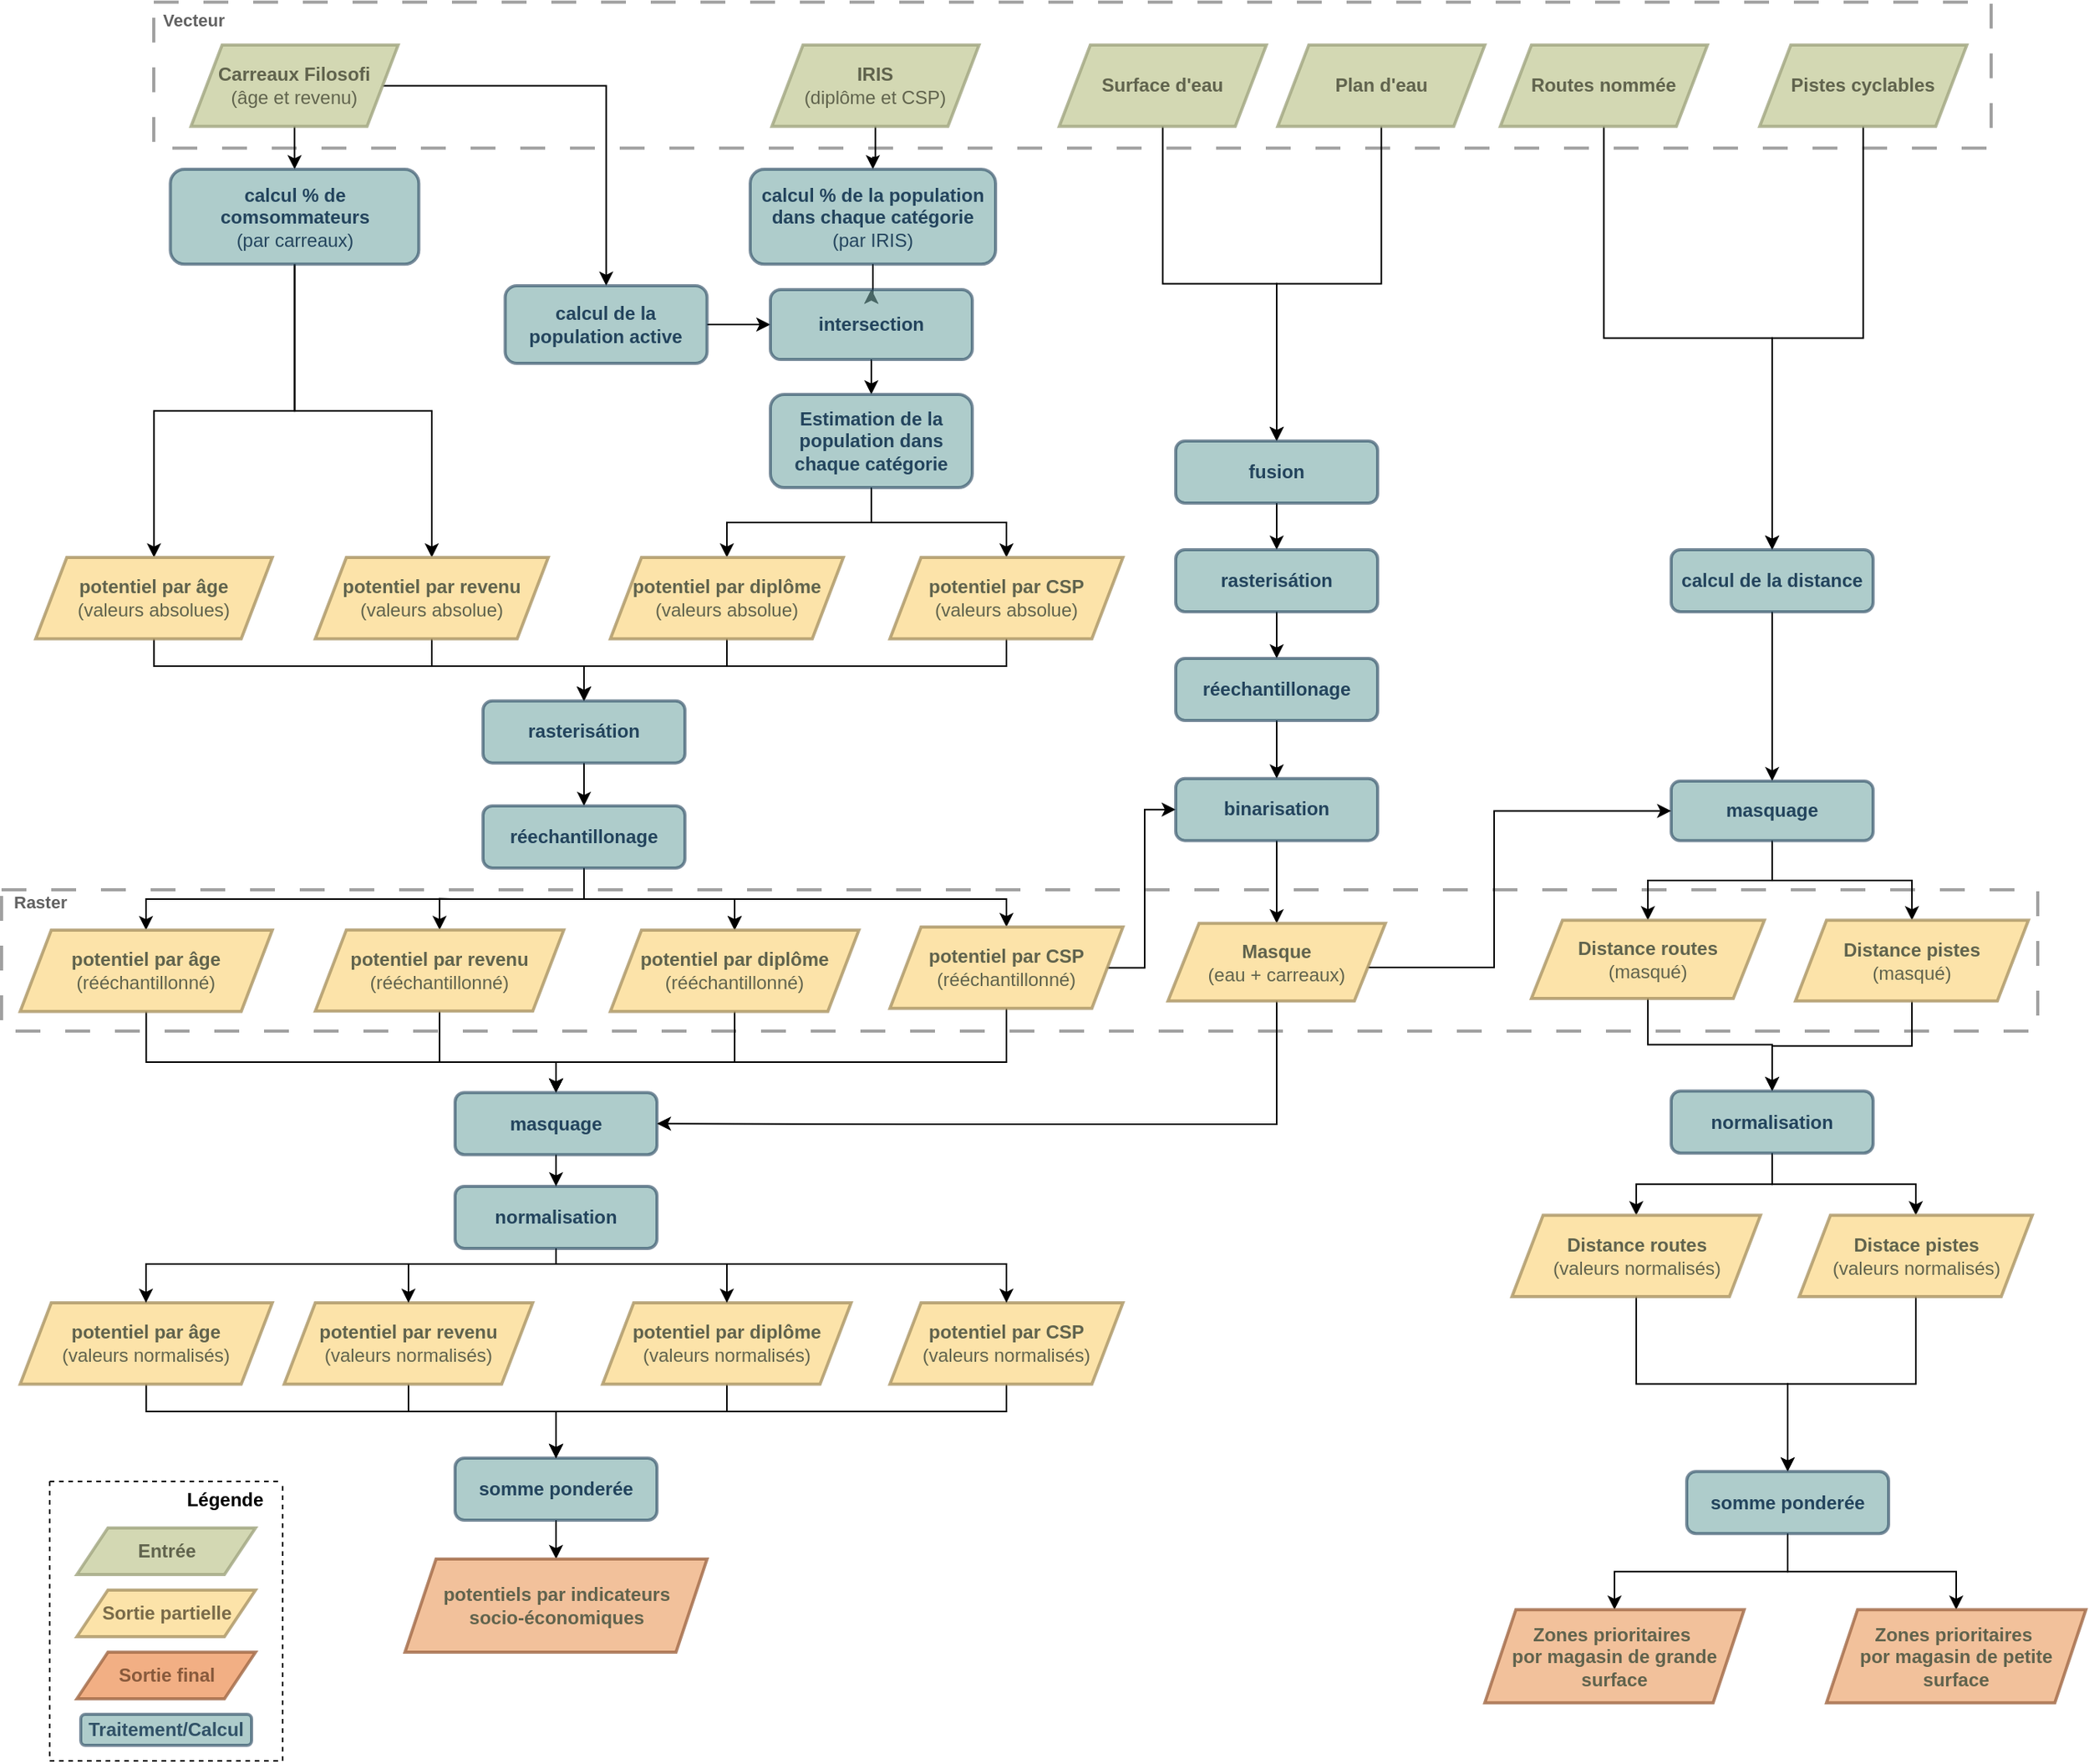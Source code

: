 <mxfile version="24.8.4" pages="2">
  <diagram id="Lqz-encdxkdPpelMhcoQ" name="Portrait">
    <mxGraphModel grid="1" page="1" gridSize="10" guides="1" tooltips="1" connect="1" arrows="1" fold="1" pageScale="1" pageWidth="827" pageHeight="1169" background="none" math="0" shadow="0">
      <root>
        <mxCell id="0" />
        <mxCell id="1" parent="0" />
        <mxCell id="62ezGMbZ67tLi8lYMwp1-10" value="" style="rounded=0;whiteSpace=wrap;html=1;dashed=1;dashPattern=8 8;strokeColor=#A1A1A1;fillColor=none;gradientColor=none;strokeWidth=2;" vertex="1" parent="1">
          <mxGeometry x="-81" y="579" width="1311" height="91" as="geometry" />
        </mxCell>
        <mxCell id="dWf8KcKWY-K223I7JnNd-1" value="" style="rounded=0;whiteSpace=wrap;html=1;dashed=1;dashPattern=8 8;strokeColor=#A1A1A1;fillColor=none;gradientColor=none;strokeWidth=2;" vertex="1" parent="1">
          <mxGeometry x="17" y="7.38" width="1183" height="94" as="geometry" />
        </mxCell>
        <mxCell id="LCi_IsftKriuo7XqV42Z-1" style="edgeStyle=orthogonalEdgeStyle;rounded=0;orthogonalLoop=1;jettySize=auto;html=1;" edge="1" parent="1" source="LCi_IsftKriuo7XqV42Z-3" target="LCi_IsftKriuo7XqV42Z-8">
          <mxGeometry relative="1" as="geometry" />
        </mxCell>
        <mxCell id="LCi_IsftKriuo7XqV42Z-20" style="edgeStyle=orthogonalEdgeStyle;rounded=0;orthogonalLoop=1;jettySize=auto;html=1;" edge="1" parent="1" source="LCi_IsftKriuo7XqV42Z-3" target="LCi_IsftKriuo7XqV42Z-12">
          <mxGeometry relative="1" as="geometry" />
        </mxCell>
        <mxCell id="LCi_IsftKriuo7XqV42Z-3" value="&lt;font color=&quot;#60634d&quot;&gt;Carreaux Filosofi&lt;/font&gt;&lt;div&gt;&lt;font color=&quot;#60634d&quot;&gt;&lt;span style=&quot;font-weight: normal;&quot;&gt;(âge et revenu)&lt;/span&gt;&lt;/font&gt;&lt;/div&gt;" style="shape=parallelogram;perimeter=parallelogramPerimeter;whiteSpace=wrap;html=1;fixedSize=1;fillColor=#C8CFA0;strokeColor=#A0A680;strokeWidth=2;fontStyle=1;fontColor=#99CCFF;align=center;verticalAlign=middle;fontFamily=Helvetica;fontSize=12;opacity=80;" vertex="1" parent="1">
          <mxGeometry x="41" y="35" width="133.333" height="52.364" as="geometry" />
        </mxCell>
        <mxCell id="LCi_IsftKriuo7XqV42Z-4" style="edgeStyle=orthogonalEdgeStyle;rounded=0;orthogonalLoop=1;jettySize=auto;html=1;" edge="1" parent="1" source="LCi_IsftKriuo7XqV42Z-5" target="LCi_IsftKriuo7XqV42Z-10">
          <mxGeometry relative="1" as="geometry" />
        </mxCell>
        <mxCell id="LCi_IsftKriuo7XqV42Z-5" value="&lt;font color=&quot;#60634d&quot;&gt;IRIS&lt;/font&gt;&lt;div&gt;&lt;font style=&quot;font-weight: normal;&quot; color=&quot;#60634d&quot;&gt;(diplôme et CSP)&lt;/font&gt;&lt;/div&gt;" style="shape=parallelogram;perimeter=parallelogramPerimeter;whiteSpace=wrap;html=1;fixedSize=1;fillColor=#C8CFA0;strokeColor=#A0A680;strokeWidth=2;fontStyle=1;fontColor=#99CCFF;align=center;verticalAlign=middle;fontFamily=Helvetica;fontSize=12;opacity=80;" vertex="1" parent="1">
          <mxGeometry x="415" y="35.0" width="133.333" height="52.364" as="geometry" />
        </mxCell>
        <mxCell id="LCi_IsftKriuo7XqV42Z-6" style="edgeStyle=orthogonalEdgeStyle;rounded=0;orthogonalLoop=1;jettySize=auto;html=1;" edge="1" parent="1" source="LCi_IsftKriuo7XqV42Z-8" target="LCi_IsftKriuo7XqV42Z-13">
          <mxGeometry relative="1" as="geometry" />
        </mxCell>
        <mxCell id="LCi_IsftKriuo7XqV42Z-7" style="edgeStyle=orthogonalEdgeStyle;rounded=0;orthogonalLoop=1;jettySize=auto;html=1;" edge="1" parent="1" source="LCi_IsftKriuo7XqV42Z-8" target="LCi_IsftKriuo7XqV42Z-14">
          <mxGeometry relative="1" as="geometry" />
        </mxCell>
        <mxCell id="LCi_IsftKriuo7XqV42Z-8" value="&lt;font color=&quot;#23445d&quot;&gt;calcul % de comsommateurs&lt;/font&gt;&lt;div&gt;&lt;font style=&quot;font-weight: normal;&quot; color=&quot;#23445d&quot;&gt;(par carreaux)&lt;/font&gt;&lt;/div&gt;" style="rounded=1;whiteSpace=wrap;html=1;fillColor=#78ABA8;strokeColor=#23445d;strokeWidth=2;fontStyle=1;fontColor=default;align=center;verticalAlign=middle;fontFamily=Helvetica;fontSize=12;opacity=60;" vertex="1" parent="1">
          <mxGeometry x="27.67" y="115" width="160" height="61.18" as="geometry" />
        </mxCell>
        <mxCell id="LCi_IsftKriuo7XqV42Z-9" style="edgeStyle=orthogonalEdgeStyle;rounded=0;orthogonalLoop=1;jettySize=auto;html=1;" edge="1" parent="1" source="LCi_IsftKriuo7XqV42Z-10" target="LCi_IsftKriuo7XqV42Z-16">
          <mxGeometry relative="1" as="geometry" />
        </mxCell>
        <mxCell id="LCi_IsftKriuo7XqV42Z-11" style="edgeStyle=orthogonalEdgeStyle;rounded=0;orthogonalLoop=1;jettySize=auto;html=1;" edge="1" parent="1" source="LCi_IsftKriuo7XqV42Z-10" target="LCi_IsftKriuo7XqV42Z-16">
          <mxGeometry relative="1" as="geometry" />
        </mxCell>
        <mxCell id="LCi_IsftKriuo7XqV42Z-23" style="edgeStyle=orthogonalEdgeStyle;rounded=0;orthogonalLoop=1;jettySize=auto;html=1;" edge="1" parent="1" source="LCi_IsftKriuo7XqV42Z-12" target="LCi_IsftKriuo7XqV42Z-16">
          <mxGeometry relative="1" as="geometry" />
        </mxCell>
        <mxCell id="LCi_IsftKriuo7XqV42Z-12" value="&lt;font color=&quot;#23445d&quot;&gt;calcul de la population active&lt;/font&gt;" style="rounded=1;whiteSpace=wrap;html=1;fillColor=#78ABA8;strokeColor=#23445d;strokeWidth=2;fontStyle=1;fontColor=default;align=center;verticalAlign=middle;fontFamily=Helvetica;fontSize=12;opacity=60;" vertex="1" parent="1">
          <mxGeometry x="243.25" y="190" width="130" height="50" as="geometry" />
        </mxCell>
        <mxCell id="XMqWFx5b0E7qBj2yb8hj-53" style="edgeStyle=orthogonalEdgeStyle;rounded=0;orthogonalLoop=1;jettySize=auto;html=1;entryX=0.5;entryY=0;entryDx=0;entryDy=0;" edge="1" parent="1" source="LCi_IsftKriuo7XqV42Z-13" target="dWf8KcKWY-K223I7JnNd-2">
          <mxGeometry relative="1" as="geometry">
            <Array as="points">
              <mxPoint x="17" y="435" />
              <mxPoint x="294" y="435" />
            </Array>
          </mxGeometry>
        </mxCell>
        <mxCell id="LCi_IsftKriuo7XqV42Z-13" value="&lt;font color=&quot;#60634d&quot;&gt;potentiel par âge&lt;/font&gt;&lt;div&gt;&lt;font color=&quot;#60634d&quot;&gt;&lt;span style=&quot;font-weight: 400;&quot;&gt;(valeurs absolues)&lt;/span&gt;&lt;/font&gt;&lt;/div&gt;" style="shape=parallelogram;perimeter=parallelogramPerimeter;whiteSpace=wrap;html=1;fixedSize=1;fillColor=#FCDC94;strokeColor=#AB9565;strokeWidth=2;fontStyle=1;fontColor=#AB9565;align=center;verticalAlign=middle;fontFamily=Helvetica;fontSize=12;opacity=80;" vertex="1" parent="1">
          <mxGeometry x="-59" y="365.0" width="152.33" height="52.36" as="geometry" />
        </mxCell>
        <mxCell id="XMqWFx5b0E7qBj2yb8hj-54" style="edgeStyle=orthogonalEdgeStyle;rounded=0;orthogonalLoop=1;jettySize=auto;html=1;" edge="1" parent="1" source="LCi_IsftKriuo7XqV42Z-14" target="dWf8KcKWY-K223I7JnNd-2">
          <mxGeometry relative="1" as="geometry">
            <Array as="points">
              <mxPoint x="196" y="435" />
              <mxPoint x="294" y="435" />
            </Array>
          </mxGeometry>
        </mxCell>
        <mxCell id="LCi_IsftKriuo7XqV42Z-14" value="&lt;font color=&quot;#60634d&quot;&gt;potentiel par revenu&lt;/font&gt;&lt;div&gt;&lt;font color=&quot;#60634d&quot;&gt;&lt;span style=&quot;font-weight: 400;&quot;&gt;(valeurs absolue)&lt;/span&gt;&lt;/font&gt;&lt;/div&gt;" style="shape=parallelogram;perimeter=parallelogramPerimeter;whiteSpace=wrap;html=1;fixedSize=1;fillColor=#FCDC94;strokeColor=#AB9565;strokeWidth=2;fontStyle=1;fontColor=#AB9565;align=center;verticalAlign=middle;fontFamily=Helvetica;fontSize=12;opacity=80;" vertex="1" parent="1">
          <mxGeometry x="121" y="365" width="150" height="52.36" as="geometry" />
        </mxCell>
        <mxCell id="LCi_IsftKriuo7XqV42Z-15" style="edgeStyle=orthogonalEdgeStyle;rounded=0;orthogonalLoop=1;jettySize=auto;html=1;" edge="1" parent="1" source="LCi_IsftKriuo7XqV42Z-16" target="LCi_IsftKriuo7XqV42Z-17">
          <mxGeometry relative="1" as="geometry" />
        </mxCell>
        <mxCell id="LCi_IsftKriuo7XqV42Z-16" value="&lt;font color=&quot;#23445d&quot;&gt;intersection&lt;/font&gt;" style="rounded=1;whiteSpace=wrap;html=1;fillColor=#78ABA8;strokeColor=#23445d;strokeWidth=2;fontStyle=1;fontColor=default;align=center;verticalAlign=middle;fontFamily=Helvetica;fontSize=12;opacity=60;" vertex="1" parent="1">
          <mxGeometry x="414" y="192.5" width="130" height="45" as="geometry" />
        </mxCell>
        <mxCell id="LfDkpB5D52cCuy8I3sZ--12" style="edgeStyle=orthogonalEdgeStyle;rounded=0;orthogonalLoop=1;jettySize=auto;html=1;" edge="1" parent="1" source="LCi_IsftKriuo7XqV42Z-17" target="LCi_IsftKriuo7XqV42Z-18">
          <mxGeometry relative="1" as="geometry" />
        </mxCell>
        <mxCell id="LfDkpB5D52cCuy8I3sZ--14" style="edgeStyle=orthogonalEdgeStyle;rounded=0;orthogonalLoop=1;jettySize=auto;html=1;" edge="1" parent="1" source="LCi_IsftKriuo7XqV42Z-17" target="LCi_IsftKriuo7XqV42Z-19">
          <mxGeometry relative="1" as="geometry" />
        </mxCell>
        <mxCell id="LCi_IsftKriuo7XqV42Z-17" value="&lt;font color=&quot;#23445d&quot;&gt;Estimation de la population dans chaque catégorie&lt;/font&gt;" style="rounded=1;whiteSpace=wrap;html=1;fillColor=#78ABA8;strokeColor=#23445d;strokeWidth=2;fontStyle=1;fontColor=default;align=center;verticalAlign=middle;fontFamily=Helvetica;fontSize=12;opacity=60;" vertex="1" parent="1">
          <mxGeometry x="414" y="260" width="130" height="60" as="geometry" />
        </mxCell>
        <mxCell id="XMqWFx5b0E7qBj2yb8hj-55" style="edgeStyle=orthogonalEdgeStyle;rounded=0;orthogonalLoop=1;jettySize=auto;html=1;" edge="1" parent="1" source="LCi_IsftKriuo7XqV42Z-18" target="dWf8KcKWY-K223I7JnNd-2">
          <mxGeometry relative="1" as="geometry">
            <Array as="points">
              <mxPoint x="386" y="435" />
              <mxPoint x="294" y="435" />
            </Array>
          </mxGeometry>
        </mxCell>
        <mxCell id="LCi_IsftKriuo7XqV42Z-18" value="&lt;font color=&quot;#60634d&quot;&gt;potentiel par diplôme&lt;/font&gt;&lt;div&gt;&lt;font color=&quot;#60634d&quot;&gt;&lt;span style=&quot;font-weight: 400;&quot;&gt;(valeurs absolue)&lt;/span&gt;&lt;/font&gt;&lt;/div&gt;" style="shape=parallelogram;perimeter=parallelogramPerimeter;whiteSpace=wrap;html=1;fixedSize=1;fillColor=#FCDC94;strokeColor=#AB9565;strokeWidth=2;fontStyle=1;fontColor=#AB9565;align=center;verticalAlign=middle;fontFamily=Helvetica;fontSize=12;opacity=80;" vertex="1" parent="1">
          <mxGeometry x="311" y="365" width="150" height="52.36" as="geometry" />
        </mxCell>
        <mxCell id="XMqWFx5b0E7qBj2yb8hj-56" style="edgeStyle=orthogonalEdgeStyle;rounded=0;orthogonalLoop=1;jettySize=auto;html=1;" edge="1" parent="1" source="LCi_IsftKriuo7XqV42Z-19" target="dWf8KcKWY-K223I7JnNd-2">
          <mxGeometry relative="1" as="geometry">
            <Array as="points">
              <mxPoint x="566" y="435" />
              <mxPoint x="294" y="435" />
            </Array>
          </mxGeometry>
        </mxCell>
        <mxCell id="LCi_IsftKriuo7XqV42Z-19" value="&lt;font color=&quot;#60634d&quot;&gt;potentiel par CSP&lt;/font&gt;&lt;div&gt;&lt;font color=&quot;#60634d&quot;&gt;&lt;span style=&quot;font-weight: 400;&quot;&gt;(valeurs absolue)&lt;/span&gt;&lt;/font&gt;&lt;/div&gt;" style="shape=parallelogram;perimeter=parallelogramPerimeter;whiteSpace=wrap;html=1;fixedSize=1;fillColor=#FCDC94;strokeColor=#AB9565;strokeWidth=2;fontStyle=1;fontColor=#AB9565;align=center;verticalAlign=middle;fontFamily=Helvetica;fontSize=12;opacity=80;" vertex="1" parent="1">
          <mxGeometry x="491" y="365" width="150" height="52.36" as="geometry" />
        </mxCell>
        <mxCell id="LCi_IsftKriuo7XqV42Z-10" value="&lt;font color=&quot;#23445d&quot;&gt;calcul % de la population dans chaque catégorie&lt;/font&gt;&lt;div&gt;&lt;font style=&quot;font-weight: normal;&quot; color=&quot;#23445d&quot;&gt;(par IRIS)&lt;/font&gt;&lt;/div&gt;" style="rounded=1;whiteSpace=wrap;html=1;fillColor=#78ABA8;strokeColor=#23445d;strokeWidth=2;fontStyle=1;fontColor=default;align=center;verticalAlign=middle;fontFamily=Helvetica;fontSize=12;opacity=60;" vertex="1" parent="1">
          <mxGeometry x="401.0" y="115.0" width="158" height="61.18" as="geometry" />
        </mxCell>
        <mxCell id="XMqWFx5b0E7qBj2yb8hj-57" style="edgeStyle=orthogonalEdgeStyle;rounded=0;orthogonalLoop=1;jettySize=auto;html=1;" edge="1" parent="1" source="dWf8KcKWY-K223I7JnNd-2" target="dWf8KcKWY-K223I7JnNd-4">
          <mxGeometry relative="1" as="geometry" />
        </mxCell>
        <mxCell id="dWf8KcKWY-K223I7JnNd-2" value="&lt;font color=&quot;#23445d&quot;&gt;rasterisátion&lt;/font&gt;" style="rounded=1;whiteSpace=wrap;html=1;fillColor=#78ABA8;strokeColor=#23445d;strokeWidth=2;fontStyle=1;fontColor=default;align=center;verticalAlign=middle;fontFamily=Helvetica;fontSize=12;opacity=60;" vertex="1" parent="1">
          <mxGeometry x="229" y="457.36" width="130" height="40" as="geometry" />
        </mxCell>
        <mxCell id="XMqWFx5b0E7qBj2yb8hj-58" style="edgeStyle=orthogonalEdgeStyle;rounded=0;orthogonalLoop=1;jettySize=auto;html=1;" edge="1" parent="1" source="dWf8KcKWY-K223I7JnNd-4" target="62ezGMbZ67tLi8lYMwp1-3">
          <mxGeometry relative="1" as="geometry" />
        </mxCell>
        <mxCell id="XMqWFx5b0E7qBj2yb8hj-59" style="edgeStyle=orthogonalEdgeStyle;rounded=0;orthogonalLoop=1;jettySize=auto;html=1;" edge="1" parent="1" source="dWf8KcKWY-K223I7JnNd-4" target="62ezGMbZ67tLi8lYMwp1-2">
          <mxGeometry relative="1" as="geometry">
            <Array as="points">
              <mxPoint x="294" y="585" />
              <mxPoint x="12" y="585" />
            </Array>
          </mxGeometry>
        </mxCell>
        <mxCell id="XMqWFx5b0E7qBj2yb8hj-60" style="edgeStyle=orthogonalEdgeStyle;rounded=0;orthogonalLoop=1;jettySize=auto;html=1;" edge="1" parent="1" source="dWf8KcKWY-K223I7JnNd-4" target="62ezGMbZ67tLi8lYMwp1-4">
          <mxGeometry relative="1" as="geometry" />
        </mxCell>
        <mxCell id="XMqWFx5b0E7qBj2yb8hj-61" value="" style="edgeStyle=orthogonalEdgeStyle;rounded=0;orthogonalLoop=1;jettySize=auto;html=1;" edge="1" parent="1" source="dWf8KcKWY-K223I7JnNd-4" target="62ezGMbZ67tLi8lYMwp1-4">
          <mxGeometry relative="1" as="geometry" />
        </mxCell>
        <mxCell id="XMqWFx5b0E7qBj2yb8hj-62" style="edgeStyle=orthogonalEdgeStyle;rounded=0;orthogonalLoop=1;jettySize=auto;html=1;" edge="1" parent="1" source="dWf8KcKWY-K223I7JnNd-4" target="62ezGMbZ67tLi8lYMwp1-5">
          <mxGeometry relative="1" as="geometry">
            <Array as="points">
              <mxPoint x="294" y="585" />
              <mxPoint x="566" y="585" />
            </Array>
          </mxGeometry>
        </mxCell>
        <mxCell id="dWf8KcKWY-K223I7JnNd-4" value="&lt;font color=&quot;#23445d&quot;&gt;réechantillonage&lt;/font&gt;" style="rounded=1;whiteSpace=wrap;html=1;fillColor=#78ABA8;strokeColor=#23445d;strokeWidth=2;fontStyle=1;fontColor=default;align=center;verticalAlign=middle;fontFamily=Helvetica;fontSize=12;opacity=60;" vertex="1" parent="1">
          <mxGeometry x="229" y="525" width="130" height="40" as="geometry" />
        </mxCell>
        <mxCell id="LfDkpB5D52cCuy8I3sZ--38" style="edgeStyle=orthogonalEdgeStyle;rounded=0;orthogonalLoop=1;jettySize=auto;html=1;" edge="1" parent="1" source="62ezGMbZ67tLi8lYMwp1-2" target="62ezGMbZ67tLi8lYMwp1-8">
          <mxGeometry relative="1" as="geometry">
            <Array as="points">
              <mxPoint x="12" y="690" />
              <mxPoint x="276" y="690" />
            </Array>
          </mxGeometry>
        </mxCell>
        <mxCell id="62ezGMbZ67tLi8lYMwp1-2" value="&lt;font color=&quot;#60634d&quot;&gt;potentiel par âge&lt;/font&gt;&lt;div&gt;&lt;font color=&quot;#60634d&quot;&gt;&lt;span style=&quot;font-weight: 400;&quot;&gt;(rééchantillonné)&lt;/span&gt;&lt;/font&gt;&lt;/div&gt;" style="shape=parallelogram;perimeter=parallelogramPerimeter;whiteSpace=wrap;html=1;fixedSize=1;fillColor=#FCDC94;strokeColor=#AB9565;strokeWidth=2;fontStyle=1;fontColor=#AB9565;align=center;verticalAlign=middle;fontFamily=Helvetica;fontSize=12;opacity=80;" vertex="1" parent="1">
          <mxGeometry x="-69" y="605" width="162.33" height="52.36" as="geometry" />
        </mxCell>
        <mxCell id="LfDkpB5D52cCuy8I3sZ--39" style="edgeStyle=orthogonalEdgeStyle;rounded=0;orthogonalLoop=1;jettySize=auto;html=1;" edge="1" parent="1" source="62ezGMbZ67tLi8lYMwp1-3" target="62ezGMbZ67tLi8lYMwp1-8">
          <mxGeometry relative="1" as="geometry">
            <Array as="points">
              <mxPoint x="201" y="690" />
              <mxPoint x="276" y="690" />
            </Array>
          </mxGeometry>
        </mxCell>
        <mxCell id="62ezGMbZ67tLi8lYMwp1-3" value="&lt;font color=&quot;#60634d&quot;&gt;potentiel par revenu&lt;/font&gt;&lt;div&gt;&lt;font color=&quot;#60634d&quot;&gt;&lt;span style=&quot;font-weight: 400;&quot;&gt;(rééchantillonné)&lt;/span&gt;&lt;/font&gt;&lt;/div&gt;" style="shape=parallelogram;perimeter=parallelogramPerimeter;whiteSpace=wrap;html=1;fixedSize=1;fillColor=#FCDC94;strokeColor=#AB9565;strokeWidth=2;fontStyle=1;fontColor=#AB9565;align=center;verticalAlign=middle;fontFamily=Helvetica;fontSize=12;opacity=80;" vertex="1" parent="1">
          <mxGeometry x="121" y="604.82" width="160" height="52.36" as="geometry" />
        </mxCell>
        <mxCell id="LfDkpB5D52cCuy8I3sZ--40" style="edgeStyle=orthogonalEdgeStyle;rounded=0;orthogonalLoop=1;jettySize=auto;html=1;" edge="1" parent="1" source="62ezGMbZ67tLi8lYMwp1-4" target="62ezGMbZ67tLi8lYMwp1-8">
          <mxGeometry relative="1" as="geometry">
            <Array as="points">
              <mxPoint x="391" y="690" />
              <mxPoint x="276" y="690" />
            </Array>
          </mxGeometry>
        </mxCell>
        <mxCell id="62ezGMbZ67tLi8lYMwp1-4" value="&lt;font color=&quot;#60634d&quot;&gt;potentiel par diplôme&lt;/font&gt;&lt;div&gt;&lt;span style=&quot;color: rgb(96, 99, 77); font-weight: 400;&quot;&gt;(rééchantillonné)&lt;/span&gt;&lt;/div&gt;" style="shape=parallelogram;perimeter=parallelogramPerimeter;whiteSpace=wrap;html=1;fixedSize=1;fillColor=#FCDC94;strokeColor=#AB9565;strokeWidth=2;fontStyle=1;fontColor=#AB9565;align=center;verticalAlign=middle;fontFamily=Helvetica;fontSize=12;opacity=80;" vertex="1" parent="1">
          <mxGeometry x="311" y="605" width="160" height="52.36" as="geometry" />
        </mxCell>
        <mxCell id="LfDkpB5D52cCuy8I3sZ--33" style="edgeStyle=orthogonalEdgeStyle;rounded=0;orthogonalLoop=1;jettySize=auto;html=1;entryX=0;entryY=0.5;entryDx=0;entryDy=0;" edge="1" parent="1" source="62ezGMbZ67tLi8lYMwp1-5" target="LfDkpB5D52cCuy8I3sZ--21">
          <mxGeometry relative="1" as="geometry">
            <Array as="points">
              <mxPoint x="655" y="629" />
              <mxPoint x="655" y="527" />
            </Array>
          </mxGeometry>
        </mxCell>
        <mxCell id="LfDkpB5D52cCuy8I3sZ--41" style="edgeStyle=orthogonalEdgeStyle;rounded=0;orthogonalLoop=1;jettySize=auto;html=1;" edge="1" parent="1" source="62ezGMbZ67tLi8lYMwp1-5" target="62ezGMbZ67tLi8lYMwp1-8">
          <mxGeometry relative="1" as="geometry">
            <Array as="points">
              <mxPoint x="566" y="690" />
              <mxPoint x="276" y="690" />
            </Array>
          </mxGeometry>
        </mxCell>
        <mxCell id="62ezGMbZ67tLi8lYMwp1-5" value="&lt;font color=&quot;#60634d&quot;&gt;potentiel par CSP&lt;/font&gt;&lt;div&gt;&lt;span style=&quot;color: rgb(96, 99, 77); font-weight: 400;&quot;&gt;(rééchantillonné)&lt;/span&gt;&lt;/div&gt;" style="shape=parallelogram;perimeter=parallelogramPerimeter;whiteSpace=wrap;html=1;fixedSize=1;fillColor=#FCDC94;strokeColor=#AB9565;strokeWidth=2;fontStyle=1;fontColor=#AB9565;align=center;verticalAlign=middle;fontFamily=Helvetica;fontSize=12;opacity=80;" vertex="1" parent="1">
          <mxGeometry x="491" y="603" width="150" height="52.36" as="geometry" />
        </mxCell>
        <mxCell id="LfDkpB5D52cCuy8I3sZ--44" style="edgeStyle=orthogonalEdgeStyle;rounded=0;orthogonalLoop=1;jettySize=auto;html=1;" edge="1" parent="1" source="62ezGMbZ67tLi8lYMwp1-8" target="LfDkpB5D52cCuy8I3sZ--34">
          <mxGeometry relative="1" as="geometry" />
        </mxCell>
        <mxCell id="62ezGMbZ67tLi8lYMwp1-8" value="&lt;font color=&quot;#23445d&quot;&gt;masquage&lt;/font&gt;" style="rounded=1;whiteSpace=wrap;html=1;fillColor=#78ABA8;strokeColor=#23445d;strokeWidth=2;fontStyle=1;fontColor=default;align=center;verticalAlign=middle;fontFamily=Helvetica;fontSize=12;opacity=60;" vertex="1" parent="1">
          <mxGeometry x="211" y="709.62" width="130" height="40" as="geometry" />
        </mxCell>
        <mxCell id="XMqWFx5b0E7qBj2yb8hj-39" style="edgeStyle=orthogonalEdgeStyle;rounded=0;orthogonalLoop=1;jettySize=auto;html=1;" edge="1" parent="1" source="62ezGMbZ67tLi8lYMwp1-9" target="eo0aYVFvgCnCNev5azqs-1">
          <mxGeometry relative="1" as="geometry" />
        </mxCell>
        <mxCell id="62ezGMbZ67tLi8lYMwp1-9" value="&lt;font color=&quot;#23445d&quot;&gt;somme ponderée&lt;/font&gt;" style="rounded=1;whiteSpace=wrap;html=1;fillColor=#78ABA8;strokeColor=#23445d;strokeWidth=2;fontStyle=1;fontColor=default;align=center;verticalAlign=middle;fontFamily=Helvetica;fontSize=12;opacity=60;" vertex="1" parent="1">
          <mxGeometry x="211" y="945" width="130" height="40" as="geometry" />
        </mxCell>
        <mxCell id="XMqWFx5b0E7qBj2yb8hj-35" style="edgeStyle=orthogonalEdgeStyle;rounded=0;orthogonalLoop=1;jettySize=auto;html=1;" edge="1" parent="1" source="62ezGMbZ67tLi8lYMwp1-11" target="62ezGMbZ67tLi8lYMwp1-9">
          <mxGeometry relative="1" as="geometry">
            <Array as="points">
              <mxPoint x="12" y="915" />
              <mxPoint x="276" y="915" />
            </Array>
          </mxGeometry>
        </mxCell>
        <mxCell id="62ezGMbZ67tLi8lYMwp1-11" value="&lt;font color=&quot;#60634d&quot;&gt;potentiel par âge&lt;/font&gt;&lt;div&gt;&lt;font color=&quot;#60634d&quot;&gt;&lt;span style=&quot;font-weight: 400;&quot;&gt;(valeurs normalisés)&lt;/span&gt;&lt;/font&gt;&lt;/div&gt;" style="shape=parallelogram;perimeter=parallelogramPerimeter;whiteSpace=wrap;html=1;fixedSize=1;fillColor=#FCDC94;strokeColor=#AB9565;strokeWidth=2;fontStyle=1;fontColor=#AB9565;align=center;verticalAlign=middle;fontFamily=Helvetica;fontSize=12;opacity=80;" vertex="1" parent="1">
          <mxGeometry x="-69" y="845.0" width="162.33" height="52.36" as="geometry" />
        </mxCell>
        <mxCell id="XMqWFx5b0E7qBj2yb8hj-36" style="edgeStyle=orthogonalEdgeStyle;rounded=0;orthogonalLoop=1;jettySize=auto;html=1;" edge="1" parent="1" source="62ezGMbZ67tLi8lYMwp1-12" target="62ezGMbZ67tLi8lYMwp1-9">
          <mxGeometry relative="1" as="geometry">
            <Array as="points">
              <mxPoint x="181" y="915" />
              <mxPoint x="276" y="915" />
            </Array>
          </mxGeometry>
        </mxCell>
        <mxCell id="62ezGMbZ67tLi8lYMwp1-12" value="&lt;font color=&quot;#60634d&quot;&gt;potentiel par revenu&lt;/font&gt;&lt;div&gt;&lt;span style=&quot;color: rgb(96, 99, 77); font-weight: 400;&quot;&gt;(valeurs normalisés)&lt;/span&gt;&lt;/div&gt;" style="shape=parallelogram;perimeter=parallelogramPerimeter;whiteSpace=wrap;html=1;fixedSize=1;fillColor=#FCDC94;strokeColor=#AB9565;strokeWidth=2;fontStyle=1;fontColor=#AB9565;align=center;verticalAlign=middle;fontFamily=Helvetica;fontSize=12;opacity=80;" vertex="1" parent="1">
          <mxGeometry x="101" y="845.0" width="160" height="52.36" as="geometry" />
        </mxCell>
        <mxCell id="XMqWFx5b0E7qBj2yb8hj-37" style="edgeStyle=orthogonalEdgeStyle;rounded=0;orthogonalLoop=1;jettySize=auto;html=1;" edge="1" parent="1" source="62ezGMbZ67tLi8lYMwp1-13" target="62ezGMbZ67tLi8lYMwp1-9">
          <mxGeometry relative="1" as="geometry">
            <Array as="points">
              <mxPoint x="386" y="915" />
              <mxPoint x="276" y="915" />
            </Array>
          </mxGeometry>
        </mxCell>
        <mxCell id="62ezGMbZ67tLi8lYMwp1-13" value="&lt;font color=&quot;#60634d&quot;&gt;potentiel par diplôme&lt;/font&gt;&lt;div&gt;&lt;span style=&quot;color: rgb(96, 99, 77); font-weight: 400;&quot;&gt;(valeurs normalisés)&lt;/span&gt;&lt;/div&gt;" style="shape=parallelogram;perimeter=parallelogramPerimeter;whiteSpace=wrap;html=1;fixedSize=1;fillColor=#FCDC94;strokeColor=#AB9565;strokeWidth=2;fontStyle=1;fontColor=#AB9565;align=center;verticalAlign=middle;fontFamily=Helvetica;fontSize=12;opacity=80;" vertex="1" parent="1">
          <mxGeometry x="306" y="845.0" width="160" height="52.36" as="geometry" />
        </mxCell>
        <mxCell id="XMqWFx5b0E7qBj2yb8hj-38" style="edgeStyle=orthogonalEdgeStyle;rounded=0;orthogonalLoop=1;jettySize=auto;html=1;" edge="1" parent="1" source="62ezGMbZ67tLi8lYMwp1-14" target="62ezGMbZ67tLi8lYMwp1-9">
          <mxGeometry relative="1" as="geometry">
            <Array as="points">
              <mxPoint x="566" y="915" />
              <mxPoint x="276" y="915" />
            </Array>
          </mxGeometry>
        </mxCell>
        <mxCell id="62ezGMbZ67tLi8lYMwp1-14" value="&lt;font color=&quot;#60634d&quot;&gt;potentiel par CSP&lt;/font&gt;&lt;div&gt;&lt;span style=&quot;color: rgb(96, 99, 77); font-weight: 400;&quot;&gt;(valeurs normalisés)&lt;/span&gt;&lt;/div&gt;" style="shape=parallelogram;perimeter=parallelogramPerimeter;whiteSpace=wrap;html=1;fixedSize=1;fillColor=#FCDC94;strokeColor=#AB9565;strokeWidth=2;fontStyle=1;fontColor=#AB9565;align=center;verticalAlign=middle;fontFamily=Helvetica;fontSize=12;opacity=80;" vertex="1" parent="1">
          <mxGeometry x="491" y="845.0" width="150" height="52.36" as="geometry" />
        </mxCell>
        <mxCell id="eo0aYVFvgCnCNev5azqs-1" value="&lt;font color=&quot;#60634d&quot;&gt;potentiels par indicateurs socio-économiques&lt;/font&gt;" style="shape=parallelogram;perimeter=parallelogramPerimeter;whiteSpace=wrap;html=1;fixedSize=1;fillColor=#EFB283;strokeColor=#A16845;strokeWidth=2;fontStyle=1;fontColor=#B5764D;align=center;verticalAlign=middle;fontFamily=Helvetica;fontSize=12;opacity=80;" vertex="1" parent="1">
          <mxGeometry x="178.75" y="1010" width="194.5" height="60" as="geometry" />
        </mxCell>
        <mxCell id="XMqWFx5b0E7qBj2yb8hj-1" value="Raster" style="text;html=1;strokeColor=none;fillColor=none;align=left;verticalAlign=middle;whiteSpace=wrap;rounded=0;fontColor=#616161;fontStyle=1;fontSize=11;" vertex="1" parent="1">
          <mxGeometry x="-75" y="580" width="41" height="13.62" as="geometry" />
        </mxCell>
        <mxCell id="XMqWFx5b0E7qBj2yb8hj-2" value="Vecteur" style="text;html=1;strokeColor=none;fillColor=none;align=left;verticalAlign=middle;whiteSpace=wrap;rounded=0;fontColor=#616161;fontStyle=1;fontSize=11;" vertex="1" parent="1">
          <mxGeometry x="21" y="12.38" width="41" height="13.62" as="geometry" />
        </mxCell>
        <mxCell id="XMqWFx5b0E7qBj2yb8hj-6" style="edgeStyle=orthogonalEdgeStyle;rounded=0;orthogonalLoop=1;jettySize=auto;html=1;" edge="1" parent="1" source="XMqWFx5b0E7qBj2yb8hj-3" target="XMqWFx5b0E7qBj2yb8hj-5">
          <mxGeometry relative="1" as="geometry" />
        </mxCell>
        <mxCell id="XMqWFx5b0E7qBj2yb8hj-3" value="&lt;font color=&quot;#60634d&quot;&gt;Routes nommée&lt;/font&gt;" style="shape=parallelogram;perimeter=parallelogramPerimeter;whiteSpace=wrap;html=1;fixedSize=1;fillColor=#C8CFA0;strokeColor=#A0A680;strokeWidth=2;fontStyle=1;fontColor=#99CCFF;align=center;verticalAlign=middle;fontFamily=Helvetica;fontSize=12;opacity=80;" vertex="1" parent="1">
          <mxGeometry x="884" y="35.0" width="133.333" height="52.364" as="geometry" />
        </mxCell>
        <mxCell id="XMqWFx5b0E7qBj2yb8hj-7" style="edgeStyle=orthogonalEdgeStyle;rounded=0;orthogonalLoop=1;jettySize=auto;html=1;" edge="1" parent="1" source="XMqWFx5b0E7qBj2yb8hj-4" target="XMqWFx5b0E7qBj2yb8hj-5">
          <mxGeometry relative="1" as="geometry" />
        </mxCell>
        <mxCell id="XMqWFx5b0E7qBj2yb8hj-4" value="&lt;font color=&quot;#60634d&quot;&gt;Pistes cyclables&lt;/font&gt;" style="shape=parallelogram;perimeter=parallelogramPerimeter;whiteSpace=wrap;html=1;fixedSize=1;fillColor=#C8CFA0;strokeColor=#A0A680;strokeWidth=2;fontStyle=1;fontColor=#99CCFF;align=center;verticalAlign=middle;fontFamily=Helvetica;fontSize=12;opacity=80;" vertex="1" parent="1">
          <mxGeometry x="1051" y="35.0" width="133.333" height="52.364" as="geometry" />
        </mxCell>
        <mxCell id="XMqWFx5b0E7qBj2yb8hj-15" style="edgeStyle=orthogonalEdgeStyle;rounded=0;orthogonalLoop=1;jettySize=auto;html=1;" edge="1" parent="1" source="XMqWFx5b0E7qBj2yb8hj-5" target="XMqWFx5b0E7qBj2yb8hj-8">
          <mxGeometry relative="1" as="geometry" />
        </mxCell>
        <mxCell id="XMqWFx5b0E7qBj2yb8hj-5" value="&lt;font color=&quot;#23445d&quot;&gt;calcul de la distance&lt;/font&gt;" style="rounded=1;whiteSpace=wrap;html=1;fillColor=#78ABA8;strokeColor=#23445d;strokeWidth=2;fontStyle=1;fontColor=default;align=center;verticalAlign=middle;fontFamily=Helvetica;fontSize=12;opacity=60;" vertex="1" parent="1">
          <mxGeometry x="994" y="360" width="130" height="40" as="geometry" />
        </mxCell>
        <mxCell id="XMqWFx5b0E7qBj2yb8hj-16" style="edgeStyle=orthogonalEdgeStyle;rounded=0;orthogonalLoop=1;jettySize=auto;html=1;" edge="1" parent="1" source="XMqWFx5b0E7qBj2yb8hj-8" target="XMqWFx5b0E7qBj2yb8hj-13">
          <mxGeometry relative="1" as="geometry" />
        </mxCell>
        <mxCell id="XMqWFx5b0E7qBj2yb8hj-17" style="edgeStyle=orthogonalEdgeStyle;rounded=0;orthogonalLoop=1;jettySize=auto;html=1;" edge="1" parent="1" source="XMqWFx5b0E7qBj2yb8hj-8" target="XMqWFx5b0E7qBj2yb8hj-14">
          <mxGeometry relative="1" as="geometry" />
        </mxCell>
        <mxCell id="XMqWFx5b0E7qBj2yb8hj-8" value="&lt;font color=&quot;#23445d&quot;&gt;masquage&lt;/font&gt;" style="rounded=1;whiteSpace=wrap;html=1;fillColor=#78ABA8;strokeColor=#23445d;strokeWidth=2;fontStyle=1;fontColor=default;align=center;verticalAlign=middle;fontFamily=Helvetica;fontSize=12;opacity=60;" vertex="1" parent="1">
          <mxGeometry x="994" y="509.04" width="130" height="38.32" as="geometry" />
        </mxCell>
        <mxCell id="XMqWFx5b0E7qBj2yb8hj-24" style="edgeStyle=orthogonalEdgeStyle;rounded=0;orthogonalLoop=1;jettySize=auto;html=1;" edge="1" parent="1" source="XMqWFx5b0E7qBj2yb8hj-13" target="XMqWFx5b0E7qBj2yb8hj-23">
          <mxGeometry relative="1" as="geometry" />
        </mxCell>
        <mxCell id="XMqWFx5b0E7qBj2yb8hj-13" value="&lt;font color=&quot;#60634d&quot;&gt;Distance routes&lt;/font&gt;&lt;div&gt;&lt;font style=&quot;font-weight: normal;&quot; color=&quot;#60634d&quot;&gt;(masqué)&lt;/font&gt;&lt;/div&gt;" style="shape=parallelogram;perimeter=parallelogramPerimeter;whiteSpace=wrap;html=1;fixedSize=1;fillColor=#FCDC94;strokeColor=#AB9565;strokeWidth=2;fontStyle=1;fontColor=#AB9565;align=center;verticalAlign=middle;fontFamily=Helvetica;fontSize=12;opacity=80;" vertex="1" parent="1">
          <mxGeometry x="904" y="598.62" width="150" height="50.36" as="geometry" />
        </mxCell>
        <mxCell id="XMqWFx5b0E7qBj2yb8hj-25" style="edgeStyle=orthogonalEdgeStyle;rounded=0;orthogonalLoop=1;jettySize=auto;html=1;" edge="1" parent="1" source="XMqWFx5b0E7qBj2yb8hj-14" target="XMqWFx5b0E7qBj2yb8hj-23">
          <mxGeometry relative="1" as="geometry" />
        </mxCell>
        <mxCell id="XMqWFx5b0E7qBj2yb8hj-14" value="&lt;font color=&quot;#60634d&quot;&gt;Distance pistes&lt;/font&gt;&lt;div&gt;&lt;font style=&quot;font-weight: normal;&quot; color=&quot;#60634d&quot;&gt;(masqué)&lt;/font&gt;&lt;/div&gt;" style="shape=parallelogram;perimeter=parallelogramPerimeter;whiteSpace=wrap;html=1;fixedSize=1;fillColor=#FCDC94;strokeColor=#AB9565;strokeWidth=2;fontStyle=1;fontColor=#AB9565;align=center;verticalAlign=middle;fontFamily=Helvetica;fontSize=12;opacity=80;" vertex="1" parent="1">
          <mxGeometry x="1074" y="598.62" width="150" height="52" as="geometry" />
        </mxCell>
        <mxCell id="XMqWFx5b0E7qBj2yb8hj-45" style="edgeStyle=orthogonalEdgeStyle;rounded=0;orthogonalLoop=1;jettySize=auto;html=1;" edge="1" parent="1" source="XMqWFx5b0E7qBj2yb8hj-23" target="XMqWFx5b0E7qBj2yb8hj-40">
          <mxGeometry relative="1" as="geometry" />
        </mxCell>
        <mxCell id="XMqWFx5b0E7qBj2yb8hj-46" style="edgeStyle=orthogonalEdgeStyle;rounded=0;orthogonalLoop=1;jettySize=auto;html=1;" edge="1" parent="1" source="XMqWFx5b0E7qBj2yb8hj-23" target="XMqWFx5b0E7qBj2yb8hj-41">
          <mxGeometry relative="1" as="geometry" />
        </mxCell>
        <mxCell id="XMqWFx5b0E7qBj2yb8hj-23" value="&lt;font color=&quot;#23445d&quot;&gt;normalisation&lt;/font&gt;" style="rounded=1;whiteSpace=wrap;html=1;fillColor=#78ABA8;strokeColor=#23445d;strokeWidth=2;fontStyle=1;fontColor=default;align=center;verticalAlign=middle;fontFamily=Helvetica;fontSize=12;opacity=60;" vertex="1" parent="1">
          <mxGeometry x="994" y="708.62" width="130" height="40" as="geometry" />
        </mxCell>
        <mxCell id="XMqWFx5b0E7qBj2yb8hj-47" style="edgeStyle=orthogonalEdgeStyle;rounded=0;orthogonalLoop=1;jettySize=auto;html=1;" edge="1" parent="1" source="XMqWFx5b0E7qBj2yb8hj-40" target="XMqWFx5b0E7qBj2yb8hj-42">
          <mxGeometry relative="1" as="geometry" />
        </mxCell>
        <mxCell id="XMqWFx5b0E7qBj2yb8hj-40" value="&lt;font color=&quot;#60634d&quot;&gt;Distance routes&lt;/font&gt;&lt;div&gt;&lt;span style=&quot;color: rgb(96, 99, 77); font-weight: 400;&quot;&gt;(valeurs normalisés)&lt;/span&gt;&lt;/div&gt;" style="shape=parallelogram;perimeter=parallelogramPerimeter;whiteSpace=wrap;html=1;fixedSize=1;fillColor=#FCDC94;strokeColor=#AB9565;strokeWidth=2;fontStyle=1;fontColor=#AB9565;align=center;verticalAlign=middle;fontFamily=Helvetica;fontSize=12;opacity=80;" vertex="1" parent="1">
          <mxGeometry x="891.5" y="788.62" width="160" height="52.36" as="geometry" />
        </mxCell>
        <mxCell id="XMqWFx5b0E7qBj2yb8hj-48" style="edgeStyle=orthogonalEdgeStyle;rounded=0;orthogonalLoop=1;jettySize=auto;html=1;" edge="1" parent="1" source="XMqWFx5b0E7qBj2yb8hj-41" target="XMqWFx5b0E7qBj2yb8hj-42">
          <mxGeometry relative="1" as="geometry" />
        </mxCell>
        <mxCell id="XMqWFx5b0E7qBj2yb8hj-41" value="&lt;font color=&quot;#60634d&quot;&gt;Distace pistes&lt;/font&gt;&lt;div&gt;&lt;span style=&quot;color: rgb(96, 99, 77); font-weight: 400;&quot;&gt;(valeurs normalisés)&lt;/span&gt;&lt;/div&gt;" style="shape=parallelogram;perimeter=parallelogramPerimeter;whiteSpace=wrap;html=1;fixedSize=1;fillColor=#FCDC94;strokeColor=#AB9565;strokeWidth=2;fontStyle=1;fontColor=#AB9565;align=center;verticalAlign=middle;fontFamily=Helvetica;fontSize=12;opacity=80;" vertex="1" parent="1">
          <mxGeometry x="1076.5" y="788.62" width="150" height="52.36" as="geometry" />
        </mxCell>
        <mxCell id="XMqWFx5b0E7qBj2yb8hj-51" style="edgeStyle=orthogonalEdgeStyle;rounded=0;orthogonalLoop=1;jettySize=auto;html=1;" edge="1" parent="1" source="XMqWFx5b0E7qBj2yb8hj-42" target="XMqWFx5b0E7qBj2yb8hj-49">
          <mxGeometry relative="1" as="geometry" />
        </mxCell>
        <mxCell id="XMqWFx5b0E7qBj2yb8hj-52" style="edgeStyle=orthogonalEdgeStyle;rounded=0;orthogonalLoop=1;jettySize=auto;html=1;" edge="1" parent="1" source="XMqWFx5b0E7qBj2yb8hj-42" target="XMqWFx5b0E7qBj2yb8hj-50">
          <mxGeometry relative="1" as="geometry" />
        </mxCell>
        <mxCell id="XMqWFx5b0E7qBj2yb8hj-42" value="&lt;font color=&quot;#23445d&quot;&gt;somme ponderée&lt;/font&gt;" style="rounded=1;whiteSpace=wrap;html=1;fillColor=#78ABA8;strokeColor=#23445d;strokeWidth=2;fontStyle=1;fontColor=default;align=center;verticalAlign=middle;fontFamily=Helvetica;fontSize=12;opacity=60;" vertex="1" parent="1">
          <mxGeometry x="1004" y="953.62" width="130" height="40" as="geometry" />
        </mxCell>
        <mxCell id="XMqWFx5b0E7qBj2yb8hj-49" value="&lt;font color=&quot;#60634d&quot;&gt;Zones prioritaires&amp;nbsp;&lt;/font&gt;&lt;div&gt;&lt;font color=&quot;#60634d&quot;&gt;por magasin de grande surface&lt;/font&gt;&lt;/div&gt;" style="shape=parallelogram;perimeter=parallelogramPerimeter;whiteSpace=wrap;html=1;fixedSize=1;fillColor=#EFB283;strokeColor=#A16845;strokeWidth=2;fontStyle=1;fontColor=#B5764D;align=center;verticalAlign=middle;fontFamily=Helvetica;fontSize=12;opacity=80;" vertex="1" parent="1">
          <mxGeometry x="874" y="1042.62" width="167" height="60" as="geometry" />
        </mxCell>
        <mxCell id="XMqWFx5b0E7qBj2yb8hj-50" value="&lt;font color=&quot;#60634d&quot;&gt;Zones prioritaires&amp;nbsp;&lt;/font&gt;&lt;div&gt;&lt;font color=&quot;#60634d&quot;&gt;por magasin de petite surface&lt;/font&gt;&lt;/div&gt;" style="shape=parallelogram;perimeter=parallelogramPerimeter;whiteSpace=wrap;html=1;fixedSize=1;fillColor=#EFB283;strokeColor=#A16845;strokeWidth=2;fontStyle=1;fontColor=#B5764D;align=center;verticalAlign=middle;fontFamily=Helvetica;fontSize=12;opacity=80;" vertex="1" parent="1">
          <mxGeometry x="1094" y="1042.62" width="167" height="60" as="geometry" />
        </mxCell>
        <mxCell id="HYZ0CcKX7Inj7h1VGwaL-1" value="" style="swimlane;startSize=0;dashed=1;strokeWidth=1;perimeterSpacing=1;" vertex="1" parent="1">
          <mxGeometry x="-50" y="960" width="150" height="180" as="geometry">
            <mxRectangle x="860" y="340" width="50" height="40" as="alternateBounds" />
          </mxGeometry>
        </mxCell>
        <mxCell id="HYZ0CcKX7Inj7h1VGwaL-2" value="&lt;font size=&quot;1&quot; style=&quot;&quot;&gt;&lt;b style=&quot;font-size: 12px;&quot;&gt;Légende&lt;/b&gt;&lt;/font&gt;" style="text;html=1;strokeColor=none;fillColor=none;align=center;verticalAlign=middle;whiteSpace=wrap;rounded=0;fontSize=11;" vertex="1" parent="HYZ0CcKX7Inj7h1VGwaL-1">
          <mxGeometry x="83" y="2" width="60" height="20" as="geometry" />
        </mxCell>
        <mxCell id="HYZ0CcKX7Inj7h1VGwaL-3" value="&lt;font color=&quot;#60634d&quot;&gt;Entrée&lt;/font&gt;" style="shape=parallelogram;perimeter=parallelogramPerimeter;whiteSpace=wrap;html=1;fixedSize=1;fillColor=#C8CFA0;strokeColor=#A0A680;strokeWidth=2;fontStyle=1;fontColor=#99CCFF;align=center;verticalAlign=middle;fontFamily=Helvetica;fontSize=12;opacity=80;" vertex="1" parent="HYZ0CcKX7Inj7h1VGwaL-1">
          <mxGeometry x="17.5" y="30" width="115" height="30" as="geometry" />
        </mxCell>
        <mxCell id="HYZ0CcKX7Inj7h1VGwaL-4" value="&lt;font color=&quot;#6b5d3f&quot;&gt;Sortie partielle&lt;/font&gt;" style="shape=parallelogram;perimeter=parallelogramPerimeter;whiteSpace=wrap;html=1;fixedSize=1;fillColor=#FCDC94;strokeColor=#AB9565;strokeWidth=2;fontStyle=1;fontColor=#AB9565;opacity=80;textOpacity=90;" vertex="1" parent="HYZ0CcKX7Inj7h1VGwaL-1">
          <mxGeometry x="17.5" y="70" width="115" height="30" as="geometry" />
        </mxCell>
        <mxCell id="HYZ0CcKX7Inj7h1VGwaL-5" value="&lt;font color=&quot;#7d5135&quot;&gt;Sortie final&lt;/font&gt;" style="shape=parallelogram;perimeter=parallelogramPerimeter;whiteSpace=wrap;html=1;fixedSize=1;fillColor=#EF9C66;strokeColor=#A16845;strokeWidth=2;fontStyle=1;fontColor=#B5764D;opacity=80;textOpacity=90;" vertex="1" parent="HYZ0CcKX7Inj7h1VGwaL-1">
          <mxGeometry x="17.5" y="110" width="115" height="30" as="geometry" />
        </mxCell>
        <mxCell id="HYZ0CcKX7Inj7h1VGwaL-6" value="&lt;font color=&quot;#23445d&quot;&gt;Traitement/Calcul&lt;/font&gt;" style="rounded=1;whiteSpace=wrap;html=1;fillColor=#78ABA8;strokeColor=#23445d;strokeWidth=2;fontStyle=1;fontColor=default;align=center;verticalAlign=middle;fontFamily=Helvetica;fontSize=12;opacity=60;textOpacity=90;" vertex="1" parent="HYZ0CcKX7Inj7h1VGwaL-1">
          <mxGeometry x="20" y="150" width="110" height="20" as="geometry" />
        </mxCell>
        <mxCell id="LfDkpB5D52cCuy8I3sZ--7" style="edgeStyle=orthogonalEdgeStyle;rounded=0;orthogonalLoop=1;jettySize=auto;html=1;" edge="1" parent="1" source="LfDkpB5D52cCuy8I3sZ--4" target="LfDkpB5D52cCuy8I3sZ--6">
          <mxGeometry relative="1" as="geometry" />
        </mxCell>
        <mxCell id="LfDkpB5D52cCuy8I3sZ--4" value="&lt;font color=&quot;#60634d&quot;&gt;Surface d&#39;eau&lt;/font&gt;" style="shape=parallelogram;perimeter=parallelogramPerimeter;whiteSpace=wrap;html=1;fixedSize=1;fillColor=#C8CFA0;strokeColor=#A0A680;strokeWidth=2;fontStyle=1;fontColor=#99CCFF;align=center;verticalAlign=middle;fontFamily=Helvetica;fontSize=12;opacity=80;" vertex="1" parent="1">
          <mxGeometry x="600" y="35.0" width="133.333" height="52.364" as="geometry" />
        </mxCell>
        <mxCell id="LfDkpB5D52cCuy8I3sZ--8" style="edgeStyle=orthogonalEdgeStyle;rounded=0;orthogonalLoop=1;jettySize=auto;html=1;entryX=0.5;entryY=0;entryDx=0;entryDy=0;" edge="1" parent="1" source="LfDkpB5D52cCuy8I3sZ--5" target="LfDkpB5D52cCuy8I3sZ--6">
          <mxGeometry relative="1" as="geometry" />
        </mxCell>
        <mxCell id="LfDkpB5D52cCuy8I3sZ--5" value="&lt;font color=&quot;#60634d&quot;&gt;Plan d&#39;eau&lt;/font&gt;" style="shape=parallelogram;perimeter=parallelogramPerimeter;whiteSpace=wrap;html=1;fixedSize=1;fillColor=#C8CFA0;strokeColor=#A0A680;strokeWidth=2;fontStyle=1;fontColor=#99CCFF;align=center;verticalAlign=middle;fontFamily=Helvetica;fontSize=12;opacity=80;" vertex="1" parent="1">
          <mxGeometry x="740.67" y="35.0" width="133.333" height="52.364" as="geometry" />
        </mxCell>
        <mxCell id="LfDkpB5D52cCuy8I3sZ--27" style="edgeStyle=orthogonalEdgeStyle;rounded=0;orthogonalLoop=1;jettySize=auto;html=1;" edge="1" parent="1" source="LfDkpB5D52cCuy8I3sZ--6" target="LfDkpB5D52cCuy8I3sZ--10">
          <mxGeometry relative="1" as="geometry" />
        </mxCell>
        <mxCell id="LfDkpB5D52cCuy8I3sZ--6" value="&lt;font color=&quot;#23445d&quot;&gt;fusion&lt;/font&gt;" style="rounded=1;whiteSpace=wrap;html=1;fillColor=#78ABA8;strokeColor=#23445d;strokeWidth=2;fontStyle=1;fontColor=default;align=center;verticalAlign=middle;fontFamily=Helvetica;fontSize=12;opacity=60;" vertex="1" parent="1">
          <mxGeometry x="675" y="290" width="130" height="40" as="geometry" />
        </mxCell>
        <mxCell id="LfDkpB5D52cCuy8I3sZ--28" style="edgeStyle=orthogonalEdgeStyle;rounded=0;orthogonalLoop=1;jettySize=auto;html=1;" edge="1" parent="1" source="LfDkpB5D52cCuy8I3sZ--10" target="LfDkpB5D52cCuy8I3sZ--11">
          <mxGeometry relative="1" as="geometry" />
        </mxCell>
        <mxCell id="LfDkpB5D52cCuy8I3sZ--10" value="&lt;font color=&quot;#23445d&quot;&gt;rasterisátion&lt;/font&gt;" style="rounded=1;whiteSpace=wrap;html=1;fillColor=#78ABA8;strokeColor=#23445d;strokeWidth=2;fontStyle=1;fontColor=default;align=center;verticalAlign=middle;fontFamily=Helvetica;fontSize=12;opacity=60;" vertex="1" parent="1">
          <mxGeometry x="675" y="360.0" width="130" height="40" as="geometry" />
        </mxCell>
        <mxCell id="LfDkpB5D52cCuy8I3sZ--30" style="edgeStyle=orthogonalEdgeStyle;rounded=0;orthogonalLoop=1;jettySize=auto;html=1;" edge="1" parent="1" source="LfDkpB5D52cCuy8I3sZ--11" target="LfDkpB5D52cCuy8I3sZ--21">
          <mxGeometry relative="1" as="geometry" />
        </mxCell>
        <mxCell id="LfDkpB5D52cCuy8I3sZ--11" value="&lt;font color=&quot;#23445d&quot;&gt;réechantillonage&lt;/font&gt;" style="rounded=1;whiteSpace=wrap;html=1;fillColor=#78ABA8;strokeColor=#23445d;strokeWidth=2;fontStyle=1;fontColor=default;align=center;verticalAlign=middle;fontFamily=Helvetica;fontSize=12;opacity=60;" vertex="1" parent="1">
          <mxGeometry x="675" y="430.0" width="130" height="40" as="geometry" />
        </mxCell>
        <mxCell id="LfDkpB5D52cCuy8I3sZ--25" style="edgeStyle=orthogonalEdgeStyle;rounded=0;orthogonalLoop=1;jettySize=auto;html=1;" edge="1" parent="1" source="LfDkpB5D52cCuy8I3sZ--21" target="LfDkpB5D52cCuy8I3sZ--24">
          <mxGeometry relative="1" as="geometry" />
        </mxCell>
        <mxCell id="LfDkpB5D52cCuy8I3sZ--21" value="&lt;font color=&quot;#23445d&quot;&gt;binarisation&lt;/font&gt;" style="rounded=1;whiteSpace=wrap;html=1;fillColor=#78ABA8;strokeColor=#23445d;strokeWidth=2;fontStyle=1;fontColor=default;align=center;verticalAlign=middle;fontFamily=Helvetica;fontSize=12;opacity=60;" vertex="1" parent="1">
          <mxGeometry x="675" y="507.36" width="130" height="40" as="geometry" />
        </mxCell>
        <mxCell id="LfDkpB5D52cCuy8I3sZ--32" style="edgeStyle=orthogonalEdgeStyle;rounded=0;orthogonalLoop=1;jettySize=auto;html=1;entryX=0;entryY=0.5;entryDx=0;entryDy=0;" edge="1" parent="1" source="LfDkpB5D52cCuy8I3sZ--24" target="XMqWFx5b0E7qBj2yb8hj-8">
          <mxGeometry relative="1" as="geometry">
            <Array as="points">
              <mxPoint x="880" y="629" />
              <mxPoint x="880" y="528" />
            </Array>
          </mxGeometry>
        </mxCell>
        <mxCell id="LfDkpB5D52cCuy8I3sZ--43" style="edgeStyle=orthogonalEdgeStyle;rounded=0;orthogonalLoop=1;jettySize=auto;html=1;entryX=1;entryY=0.5;entryDx=0;entryDy=0;" edge="1" parent="1" source="LfDkpB5D52cCuy8I3sZ--24" target="62ezGMbZ67tLi8lYMwp1-8">
          <mxGeometry relative="1" as="geometry">
            <Array as="points">
              <mxPoint x="740" y="730" />
              <mxPoint x="506" y="730" />
              <mxPoint x="506" y="729" />
            </Array>
          </mxGeometry>
        </mxCell>
        <mxCell id="LfDkpB5D52cCuy8I3sZ--24" value="&lt;font color=&quot;#60634d&quot;&gt;Masque&lt;/font&gt;&lt;div&gt;&lt;font style=&quot;font-weight: normal;&quot; color=&quot;#60634d&quot;&gt;(eau + carreaux)&lt;/font&gt;&lt;/div&gt;" style="shape=parallelogram;perimeter=parallelogramPerimeter;whiteSpace=wrap;html=1;fixedSize=1;fillColor=#FCDC94;strokeColor=#AB9565;strokeWidth=2;fontStyle=1;fontColor=#AB9565;align=center;verticalAlign=middle;fontFamily=Helvetica;fontSize=12;opacity=80;" vertex="1" parent="1">
          <mxGeometry x="670" y="600.62" width="140" height="50" as="geometry" />
        </mxCell>
        <mxCell id="LfDkpB5D52cCuy8I3sZ--45" style="edgeStyle=orthogonalEdgeStyle;rounded=0;orthogonalLoop=1;jettySize=auto;html=1;" edge="1" parent="1" source="LfDkpB5D52cCuy8I3sZ--34" target="62ezGMbZ67tLi8lYMwp1-11">
          <mxGeometry relative="1" as="geometry">
            <Array as="points">
              <mxPoint x="276" y="820" />
              <mxPoint x="12" y="820" />
            </Array>
          </mxGeometry>
        </mxCell>
        <mxCell id="LfDkpB5D52cCuy8I3sZ--48" style="edgeStyle=orthogonalEdgeStyle;rounded=0;orthogonalLoop=1;jettySize=auto;html=1;" edge="1" parent="1" source="LfDkpB5D52cCuy8I3sZ--34" target="62ezGMbZ67tLi8lYMwp1-12">
          <mxGeometry relative="1" as="geometry">
            <Array as="points">
              <mxPoint x="276" y="820" />
              <mxPoint x="181" y="820" />
            </Array>
          </mxGeometry>
        </mxCell>
        <mxCell id="LfDkpB5D52cCuy8I3sZ--49" style="edgeStyle=orthogonalEdgeStyle;rounded=0;orthogonalLoop=1;jettySize=auto;html=1;" edge="1" parent="1" source="LfDkpB5D52cCuy8I3sZ--34" target="62ezGMbZ67tLi8lYMwp1-13">
          <mxGeometry relative="1" as="geometry">
            <Array as="points">
              <mxPoint x="276" y="820" />
              <mxPoint x="386" y="820" />
            </Array>
          </mxGeometry>
        </mxCell>
        <mxCell id="LfDkpB5D52cCuy8I3sZ--50" style="edgeStyle=orthogonalEdgeStyle;rounded=0;orthogonalLoop=1;jettySize=auto;html=1;" edge="1" parent="1" source="LfDkpB5D52cCuy8I3sZ--34" target="62ezGMbZ67tLi8lYMwp1-14">
          <mxGeometry relative="1" as="geometry">
            <Array as="points">
              <mxPoint x="276" y="820" />
              <mxPoint x="566" y="820" />
            </Array>
          </mxGeometry>
        </mxCell>
        <mxCell id="LfDkpB5D52cCuy8I3sZ--34" value="&lt;font color=&quot;#23445d&quot;&gt;normalisation&lt;/font&gt;" style="rounded=1;whiteSpace=wrap;html=1;fillColor=#78ABA8;strokeColor=#23445d;strokeWidth=2;fontStyle=1;fontColor=default;align=center;verticalAlign=middle;fontFamily=Helvetica;fontSize=12;opacity=60;" vertex="1" parent="1">
          <mxGeometry x="211" y="770" width="130" height="40" as="geometry" />
        </mxCell>
      </root>
    </mxGraphModel>
  </diagram>
  <diagram id="-gbvRjfuyI5PVGIDZ1SA" name="Paysage">
    <mxGraphModel grid="1" page="1" gridSize="10" guides="1" tooltips="1" connect="1" arrows="1" fold="1" pageScale="1" pageWidth="1169" pageHeight="827" math="0" shadow="0">
      <root>
        <mxCell id="0" />
        <mxCell id="1" parent="0" />
      </root>
    </mxGraphModel>
  </diagram>
</mxfile>
